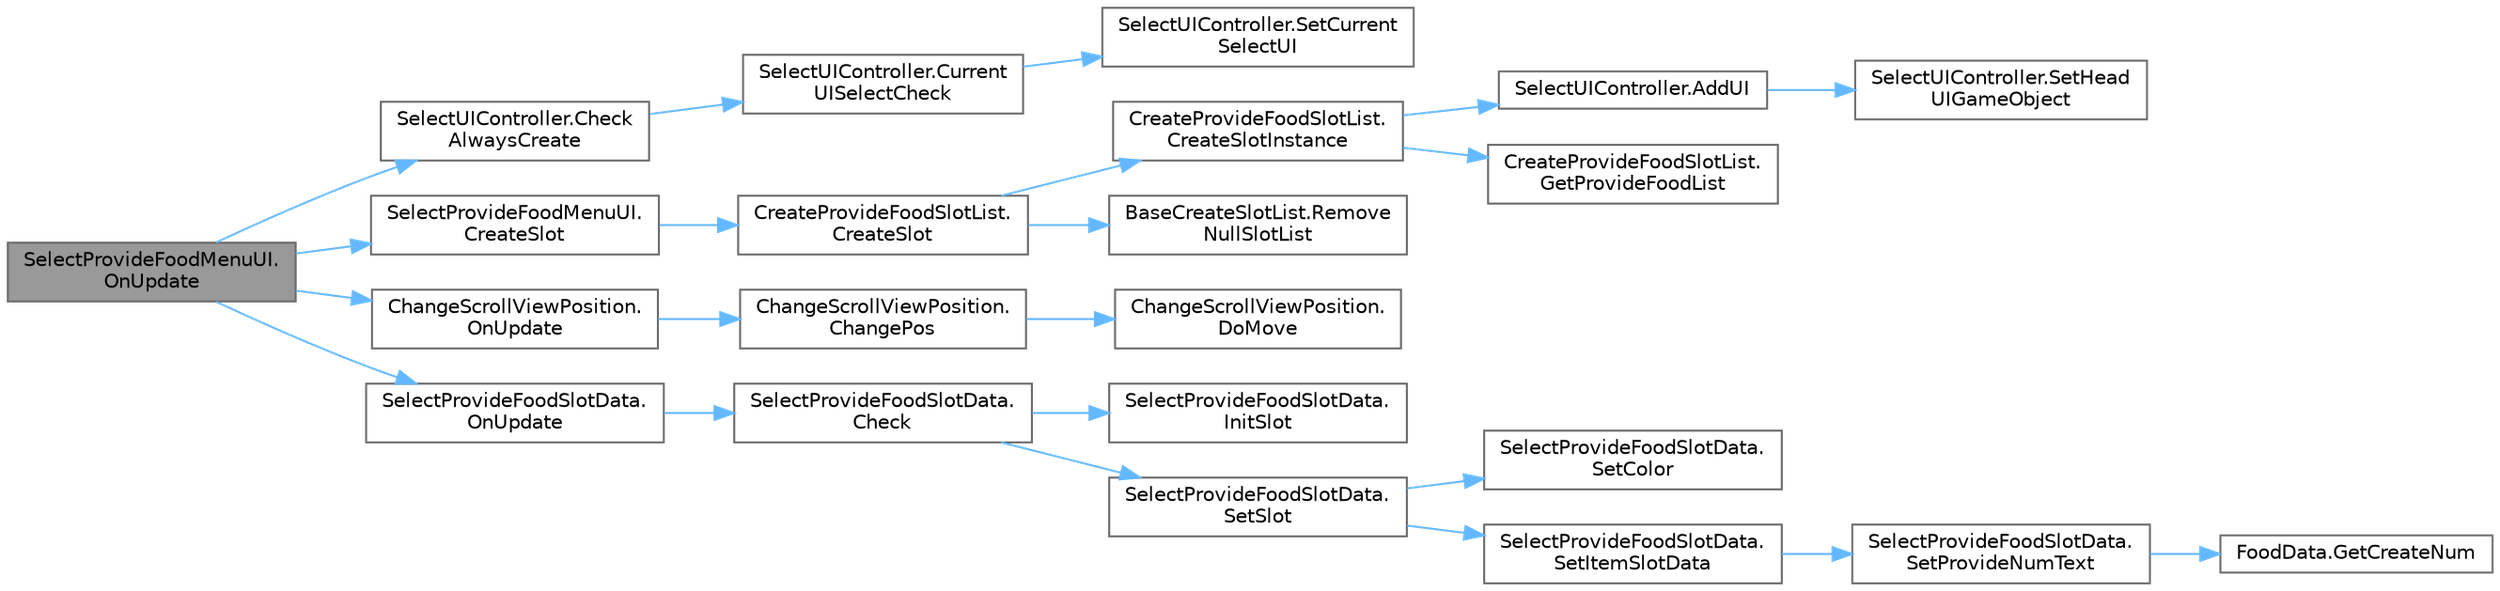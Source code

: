 digraph "SelectProvideFoodMenuUI.OnUpdate"
{
 // LATEX_PDF_SIZE
  bgcolor="transparent";
  edge [fontname=Helvetica,fontsize=10,labelfontname=Helvetica,labelfontsize=10];
  node [fontname=Helvetica,fontsize=10,shape=box,height=0.2,width=0.4];
  rankdir="LR";
  Node1 [id="Node000001",label="SelectProvideFoodMenuUI.\lOnUpdate",height=0.2,width=0.4,color="gray40", fillcolor="grey60", style="filled", fontcolor="black",tooltip="常に動作"];
  Node1 -> Node2 [id="edge22_Node000001_Node000002",color="steelblue1",style="solid",tooltip=" "];
  Node2 [id="Node000002",label="SelectUIController.Check\lAlwaysCreate",height=0.2,width=0.4,color="grey40", fillcolor="white", style="filled",URL="$class_select_u_i_controller.html#a80169d05bdc0964bd78900892f8dfd31",tooltip="nullのUIを取り除き、現在選択中のUIが配列外でないか確認する"];
  Node2 -> Node3 [id="edge23_Node000002_Node000003",color="steelblue1",style="solid",tooltip=" "];
  Node3 [id="Node000003",label="SelectUIController.Current\lUISelectCheck",height=0.2,width=0.4,color="grey40", fillcolor="white", style="filled",URL="$class_select_u_i_controller.html#ae9cf2e2626827aeb5979aebbd41cade1",tooltip=" "];
  Node3 -> Node4 [id="edge24_Node000003_Node000004",color="steelblue1",style="solid",tooltip=" "];
  Node4 [id="Node000004",label="SelectUIController.SetCurrent\lSelectUI",height=0.2,width=0.4,color="grey40", fillcolor="white", style="filled",URL="$class_select_u_i_controller.html#a249c887f3d648141e94af9e723ea9b8e",tooltip=" "];
  Node1 -> Node5 [id="edge25_Node000001_Node000005",color="steelblue1",style="solid",tooltip=" "];
  Node5 [id="Node000005",label="SelectProvideFoodMenuUI.\lCreateSlot",height=0.2,width=0.4,color="grey40", fillcolor="white", style="filled",URL="$class_select_provide_food_menu_u_i.html#a6c0416bb72508af4b27fd5e315b45d14",tooltip=" "];
  Node5 -> Node6 [id="edge26_Node000005_Node000006",color="steelblue1",style="solid",tooltip=" "];
  Node6 [id="Node000006",label="CreateProvideFoodSlotList.\lCreateSlot",height=0.2,width=0.4,color="grey40", fillcolor="white", style="filled",URL="$class_create_provide_food_slot_list.html#a16592a5a5306b45bc19d0786da844e93",tooltip=" "];
  Node6 -> Node7 [id="edge27_Node000006_Node000007",color="steelblue1",style="solid",tooltip=" "];
  Node7 [id="Node000007",label="CreateProvideFoodSlotList.\lCreateSlotInstance",height=0.2,width=0.4,color="grey40", fillcolor="white", style="filled",URL="$class_create_provide_food_slot_list.html#a60a6e2178d76a85a8844f93eadf82fb6",tooltip=" "];
  Node7 -> Node8 [id="edge28_Node000007_Node000008",color="steelblue1",style="solid",tooltip=" "];
  Node8 [id="Node000008",label="SelectUIController.AddUI",height=0.2,width=0.4,color="grey40", fillcolor="white", style="filled",URL="$class_select_u_i_controller.html#a674903ff70dfe677e3a27d9ebabe2fdd",tooltip="スロットリストに引数リストを追加する"];
  Node8 -> Node9 [id="edge29_Node000008_Node000009",color="steelblue1",style="solid",tooltip=" "];
  Node9 [id="Node000009",label="SelectUIController.SetHead\lUIGameObject",height=0.2,width=0.4,color="grey40", fillcolor="white", style="filled",URL="$class_select_u_i_controller.html#a184fef57f010ec540df0384faaba8f1a",tooltip=" "];
  Node7 -> Node10 [id="edge30_Node000007_Node000010",color="steelblue1",style="solid",tooltip=" "];
  Node10 [id="Node000010",label="CreateProvideFoodSlotList.\lGetProvideFoodList",height=0.2,width=0.4,color="grey40", fillcolor="white", style="filled",URL="$class_create_provide_food_slot_list.html#a6c4feec8135e55c6a2c73cbdcb5d6a5c",tooltip=" "];
  Node6 -> Node11 [id="edge31_Node000006_Node000011",color="steelblue1",style="solid",tooltip=" "];
  Node11 [id="Node000011",label="BaseCreateSlotList.Remove\lNullSlotList",height=0.2,width=0.4,color="grey40", fillcolor="white", style="filled",URL="$class_base_create_slot_list.html#a693cdbf1d249c8dd8319c2c080098cd0",tooltip=" "];
  Node1 -> Node12 [id="edge32_Node000001_Node000012",color="steelblue1",style="solid",tooltip=" "];
  Node12 [id="Node000012",label="ChangeScrollViewPosition.\lOnUpdate",height=0.2,width=0.4,color="grey40", fillcolor="white", style="filled",URL="$class_change_scroll_view_position.html#a36e8c8f86b5fe4b10dd548227fb09961",tooltip=" "];
  Node12 -> Node13 [id="edge33_Node000012_Node000013",color="steelblue1",style="solid",tooltip=" "];
  Node13 [id="Node000013",label="ChangeScrollViewPosition.\lChangePos",height=0.2,width=0.4,color="grey40", fillcolor="white", style="filled",URL="$class_change_scroll_view_position.html#a2f4f3fb6f7a579f48e2ba4c1681076ed",tooltip=" "];
  Node13 -> Node14 [id="edge34_Node000013_Node000014",color="steelblue1",style="solid",tooltip=" "];
  Node14 [id="Node000014",label="ChangeScrollViewPosition.\lDoMove",height=0.2,width=0.4,color="grey40", fillcolor="white", style="filled",URL="$class_change_scroll_view_position.html#ade48cf2c0a7b9cb71bebf8f9dac0ef9d",tooltip=" "];
  Node1 -> Node15 [id="edge35_Node000001_Node000015",color="steelblue1",style="solid",tooltip=" "];
  Node15 [id="Node000015",label="SelectProvideFoodSlotData.\lOnUpdate",height=0.2,width=0.4,color="grey40", fillcolor="white", style="filled",URL="$class_select_provide_food_slot_data.html#a8ca805aa395594bc4c4fb1e6d792a79e",tooltip=" "];
  Node15 -> Node16 [id="edge36_Node000015_Node000016",color="steelblue1",style="solid",tooltip=" "];
  Node16 [id="Node000016",label="SelectProvideFoodSlotData.\lCheck",height=0.2,width=0.4,color="grey40", fillcolor="white", style="filled",URL="$class_select_provide_food_slot_data.html#a900c8ed0ea1600d9051c7ecfb5b30785",tooltip=" "];
  Node16 -> Node17 [id="edge37_Node000016_Node000017",color="steelblue1",style="solid",tooltip=" "];
  Node17 [id="Node000017",label="SelectProvideFoodSlotData.\lInitSlot",height=0.2,width=0.4,color="grey40", fillcolor="white", style="filled",URL="$class_select_provide_food_slot_data.html#aa6a3a818da3f19578124bdace1337d48",tooltip=" "];
  Node16 -> Node18 [id="edge38_Node000016_Node000018",color="steelblue1",style="solid",tooltip=" "];
  Node18 [id="Node000018",label="SelectProvideFoodSlotData.\lSetSlot",height=0.2,width=0.4,color="grey40", fillcolor="white", style="filled",URL="$class_select_provide_food_slot_data.html#a3f4d24139211255883599b2e59eb94f0",tooltip=" "];
  Node18 -> Node19 [id="edge39_Node000018_Node000019",color="steelblue1",style="solid",tooltip=" "];
  Node19 [id="Node000019",label="SelectProvideFoodSlotData.\lSetColor",height=0.2,width=0.4,color="grey40", fillcolor="white", style="filled",URL="$class_select_provide_food_slot_data.html#a248ed83404a588f9688a44b232cffede",tooltip=" "];
  Node18 -> Node20 [id="edge40_Node000018_Node000020",color="steelblue1",style="solid",tooltip=" "];
  Node20 [id="Node000020",label="SelectProvideFoodSlotData.\lSetItemSlotData",height=0.2,width=0.4,color="grey40", fillcolor="white", style="filled",URL="$class_select_provide_food_slot_data.html#a127c405f2554a8aee37ed4cc4a0f55b8",tooltip=" "];
  Node20 -> Node21 [id="edge41_Node000020_Node000021",color="steelblue1",style="solid",tooltip=" "];
  Node21 [id="Node000021",label="SelectProvideFoodSlotData.\lSetProvideNumText",height=0.2,width=0.4,color="grey40", fillcolor="white", style="filled",URL="$class_select_provide_food_slot_data.html#a7d1086247bcf6c59c724e1b1b4afb33a",tooltip=" "];
  Node21 -> Node22 [id="edge42_Node000021_Node000022",color="steelblue1",style="solid",tooltip=" "];
  Node22 [id="Node000022",label="FoodData.GetCreateNum",height=0.2,width=0.4,color="grey40", fillcolor="white", style="filled",URL="$class_food_data.html#afeebe5f74b9700c3c74f242e680b8754",tooltip="引数料理が作成できる数を確認するメソッド"];
}
